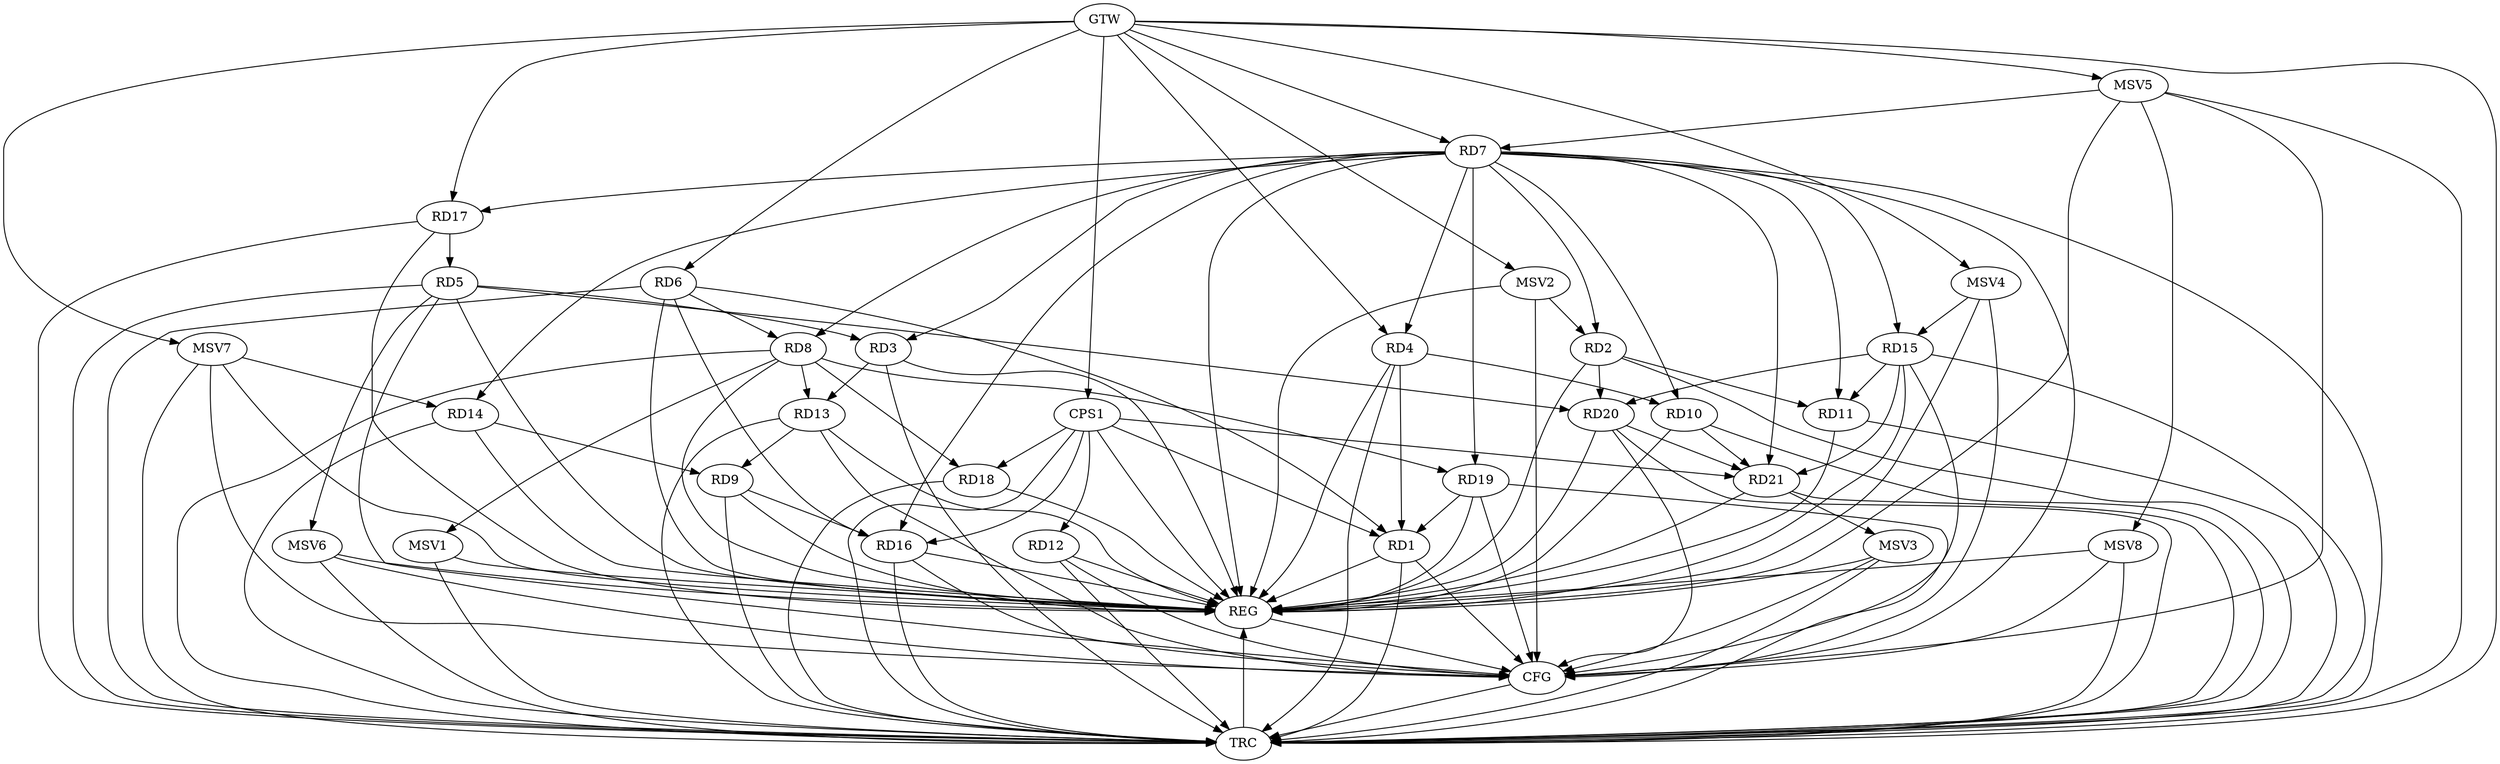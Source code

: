 strict digraph G {
  RD1 [ label="RD1" ];
  RD2 [ label="RD2" ];
  RD3 [ label="RD3" ];
  RD4 [ label="RD4" ];
  RD5 [ label="RD5" ];
  RD6 [ label="RD6" ];
  RD7 [ label="RD7" ];
  RD8 [ label="RD8" ];
  RD9 [ label="RD9" ];
  RD10 [ label="RD10" ];
  RD11 [ label="RD11" ];
  RD12 [ label="RD12" ];
  RD13 [ label="RD13" ];
  RD14 [ label="RD14" ];
  RD15 [ label="RD15" ];
  RD16 [ label="RD16" ];
  RD17 [ label="RD17" ];
  RD18 [ label="RD18" ];
  RD19 [ label="RD19" ];
  RD20 [ label="RD20" ];
  RD21 [ label="RD21" ];
  CPS1 [ label="CPS1" ];
  GTW [ label="GTW" ];
  REG [ label="REG" ];
  CFG [ label="CFG" ];
  TRC [ label="TRC" ];
  MSV1 [ label="MSV1" ];
  MSV2 [ label="MSV2" ];
  MSV3 [ label="MSV3" ];
  MSV4 [ label="MSV4" ];
  MSV5 [ label="MSV5" ];
  MSV6 [ label="MSV6" ];
  MSV7 [ label="MSV7" ];
  MSV8 [ label="MSV8" ];
  RD4 -> RD1;
  RD6 -> RD1;
  RD19 -> RD1;
  RD2 -> RD11;
  RD2 -> RD20;
  RD5 -> RD3;
  RD3 -> RD13;
  RD4 -> RD10;
  RD17 -> RD5;
  RD5 -> RD20;
  RD6 -> RD8;
  RD6 -> RD16;
  RD7 -> RD8;
  RD7 -> RD15;
  RD7 -> RD19;
  RD7 -> RD21;
  RD8 -> RD13;
  RD8 -> RD18;
  RD8 -> RD19;
  RD13 -> RD9;
  RD14 -> RD9;
  RD9 -> RD16;
  RD10 -> RD21;
  RD15 -> RD11;
  RD15 -> RD20;
  RD15 -> RD21;
  RD20 -> RD21;
  CPS1 -> RD1;
  CPS1 -> RD12;
  CPS1 -> RD16;
  CPS1 -> RD18;
  CPS1 -> RD21;
  GTW -> RD4;
  GTW -> RD6;
  GTW -> RD7;
  GTW -> RD17;
  GTW -> CPS1;
  RD1 -> REG;
  RD2 -> REG;
  RD3 -> REG;
  RD4 -> REG;
  RD5 -> REG;
  RD6 -> REG;
  RD7 -> REG;
  RD8 -> REG;
  RD9 -> REG;
  RD10 -> REG;
  RD11 -> REG;
  RD12 -> REG;
  RD13 -> REG;
  RD14 -> REG;
  RD15 -> REG;
  RD16 -> REG;
  RD17 -> REG;
  RD18 -> REG;
  RD19 -> REG;
  RD20 -> REG;
  RD21 -> REG;
  CPS1 -> REG;
  RD16 -> CFG;
  RD15 -> CFG;
  RD19 -> CFG;
  RD5 -> CFG;
  RD20 -> CFG;
  RD7 -> CFG;
  RD13 -> CFG;
  RD12 -> CFG;
  RD1 -> CFG;
  REG -> CFG;
  RD1 -> TRC;
  RD2 -> TRC;
  RD3 -> TRC;
  RD4 -> TRC;
  RD5 -> TRC;
  RD6 -> TRC;
  RD7 -> TRC;
  RD8 -> TRC;
  RD9 -> TRC;
  RD10 -> TRC;
  RD11 -> TRC;
  RD12 -> TRC;
  RD13 -> TRC;
  RD14 -> TRC;
  RD15 -> TRC;
  RD16 -> TRC;
  RD17 -> TRC;
  RD18 -> TRC;
  RD19 -> TRC;
  RD20 -> TRC;
  RD21 -> TRC;
  CPS1 -> TRC;
  GTW -> TRC;
  CFG -> TRC;
  TRC -> REG;
  RD7 -> RD3;
  RD7 -> RD16;
  RD7 -> RD2;
  RD7 -> RD4;
  RD7 -> RD14;
  RD7 -> RD10;
  RD7 -> RD17;
  RD7 -> RD11;
  RD8 -> MSV1;
  MSV1 -> REG;
  MSV1 -> TRC;
  MSV2 -> RD2;
  GTW -> MSV2;
  MSV2 -> REG;
  MSV2 -> CFG;
  RD21 -> MSV3;
  MSV3 -> REG;
  MSV3 -> TRC;
  MSV3 -> CFG;
  MSV4 -> RD15;
  GTW -> MSV4;
  MSV4 -> REG;
  MSV4 -> CFG;
  MSV5 -> RD7;
  GTW -> MSV5;
  MSV5 -> REG;
  MSV5 -> TRC;
  MSV5 -> CFG;
  RD5 -> MSV6;
  MSV6 -> REG;
  MSV6 -> TRC;
  MSV6 -> CFG;
  MSV7 -> RD14;
  GTW -> MSV7;
  MSV7 -> REG;
  MSV7 -> TRC;
  MSV7 -> CFG;
  MSV5 -> MSV8;
  MSV8 -> REG;
  MSV8 -> TRC;
  MSV8 -> CFG;
}
